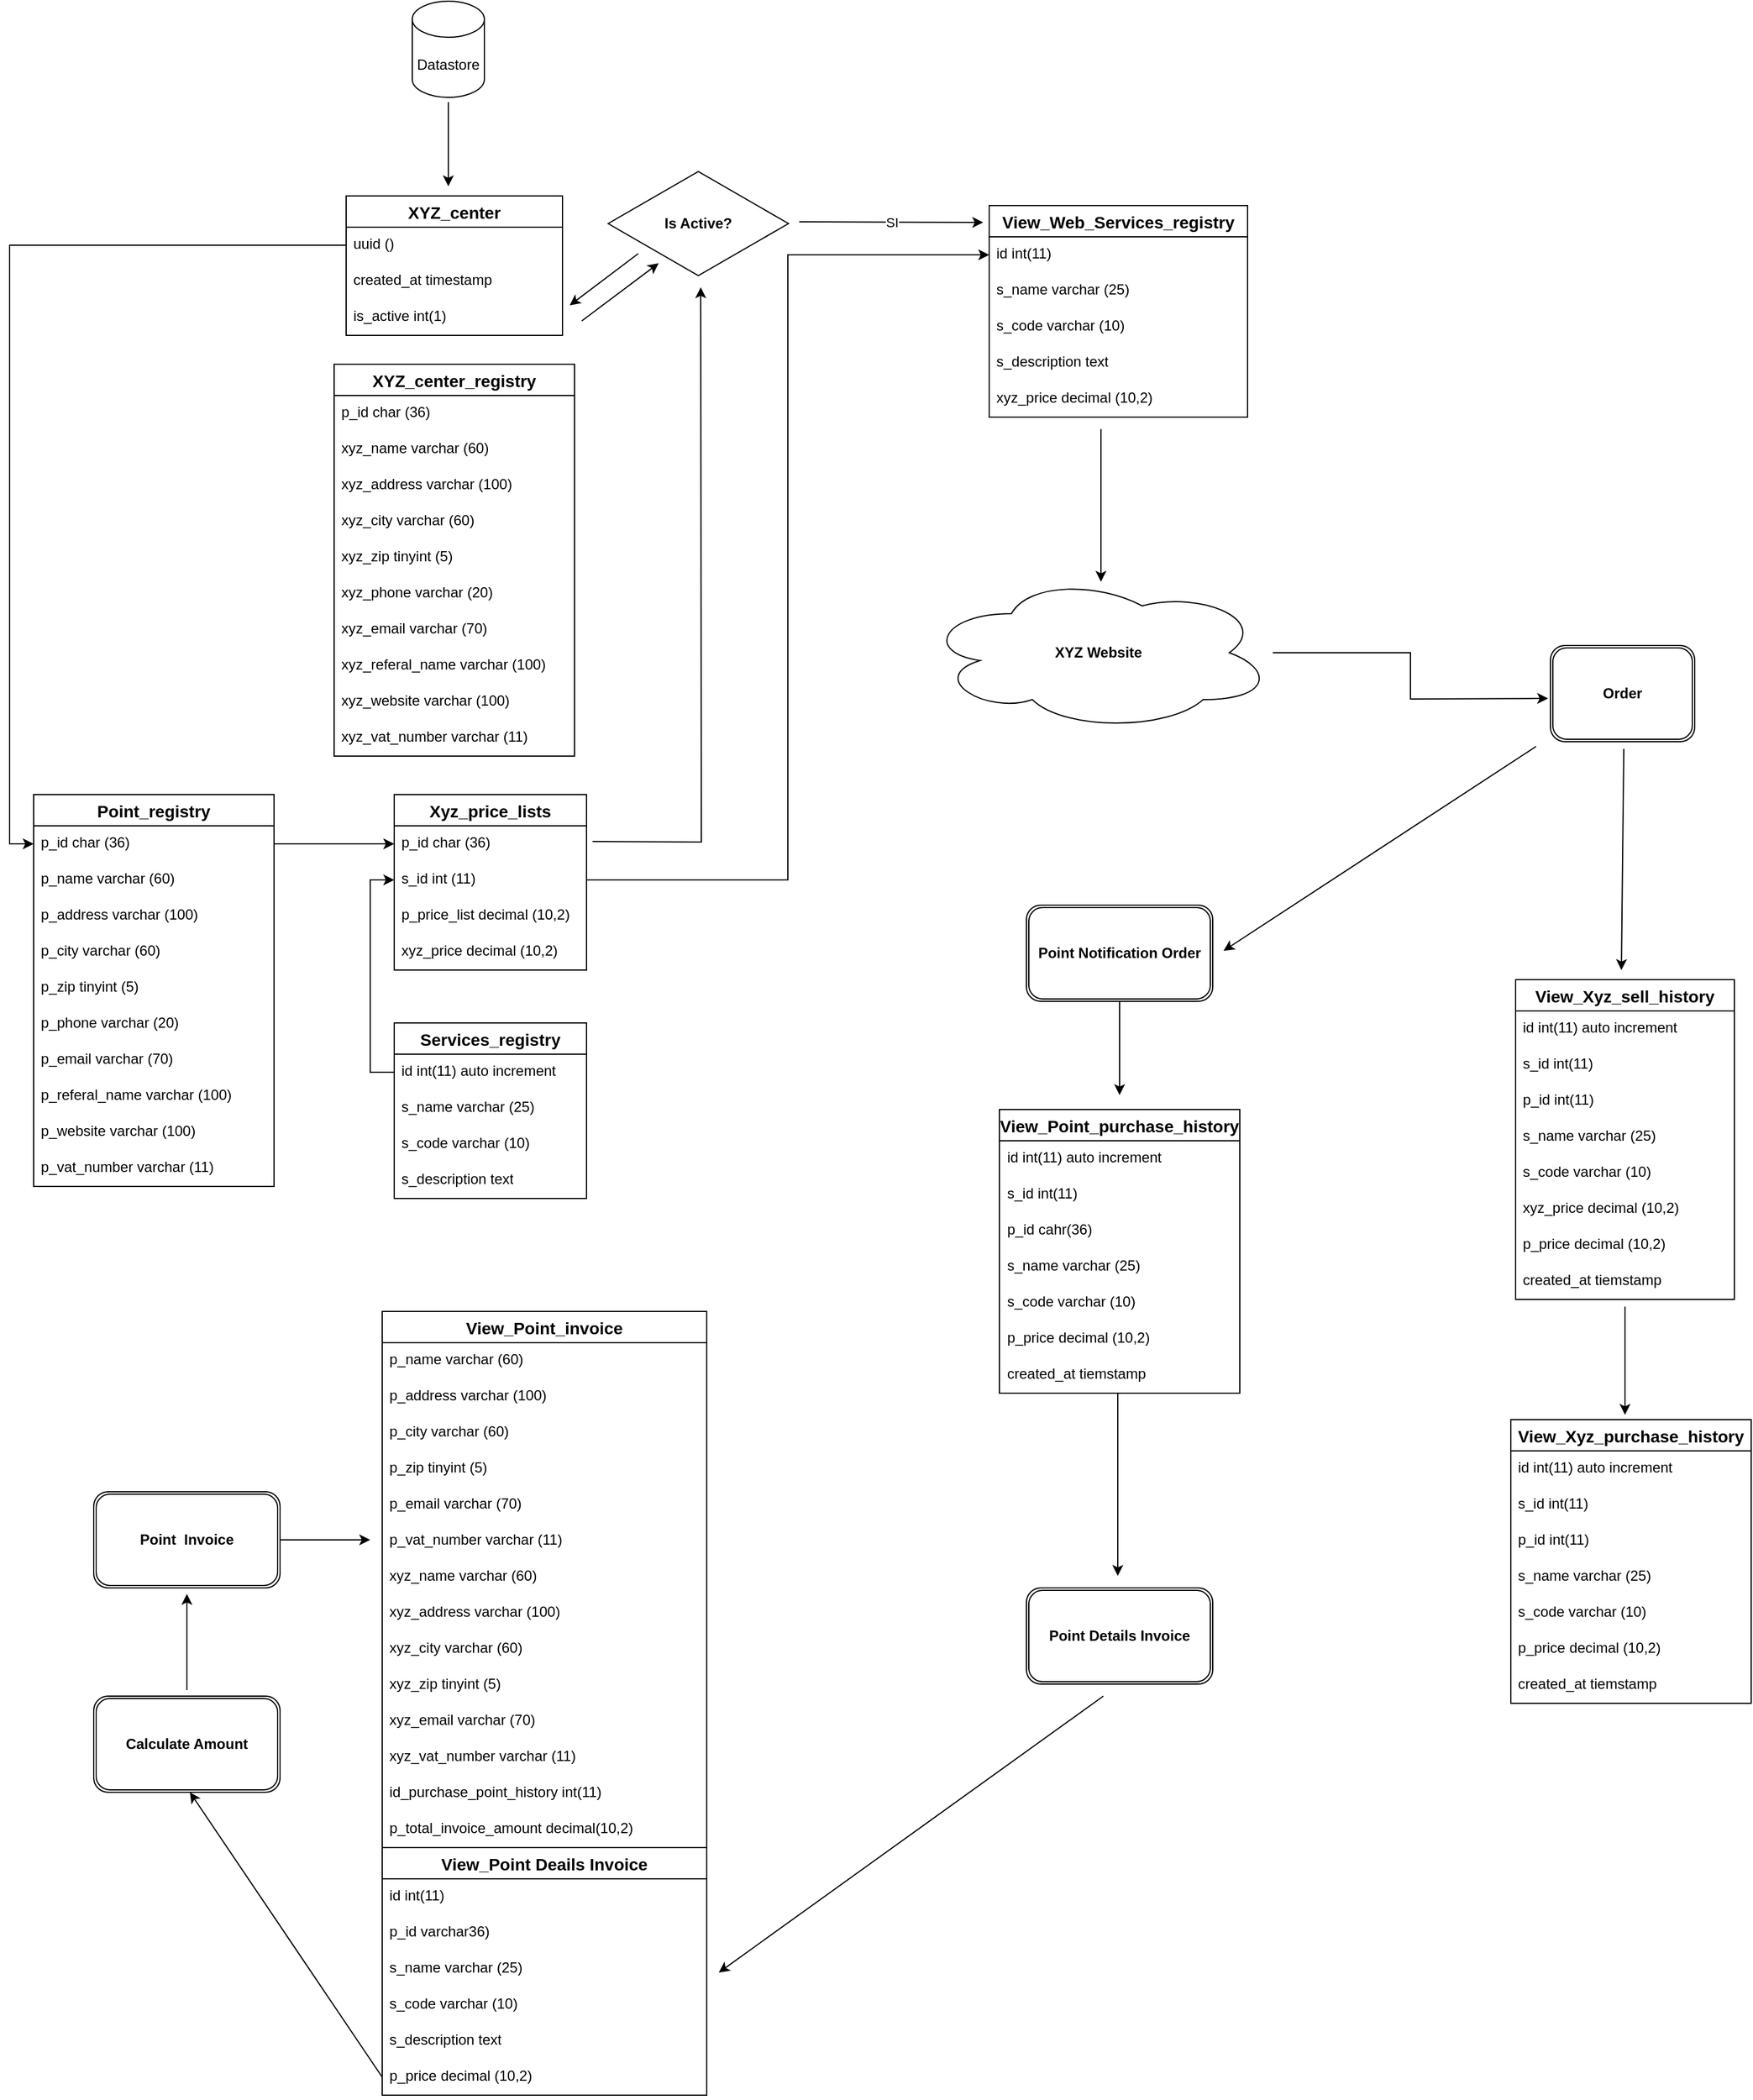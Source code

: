 <mxfile>
    <diagram id="R2lEEEUBdFMjLlhIrx00" name="Page-1">
        <mxGraphModel dx="1626" dy="781" grid="1" gridSize="10" guides="1" tooltips="1" connect="1" arrows="1" fold="1" page="1" pageScale="1" pageWidth="850" pageHeight="1100" math="0" shadow="0" extFonts="Permanent Marker^https://fonts.googleapis.com/css?family=Permanent+Marker">
            <root>
                <mxCell id="0"/>
                <mxCell id="1" parent="0"/>
                <mxCell id="jYnSXqMWfl1bCYmJcQ2L-8" value="XYZ_center" style="swimlane;fontStyle=1;childLayout=stackLayout;horizontal=1;startSize=26;horizontalStack=0;resizeParent=1;resizeParentMax=0;resizeLast=0;collapsible=1;marginBottom=0;align=center;fontSize=14;" parent="1" vertex="1">
                    <mxGeometry x="340" y="172" width="180" height="116" as="geometry"/>
                </mxCell>
                <mxCell id="jYnSXqMWfl1bCYmJcQ2L-9" value="uuid ()" style="text;strokeColor=none;fillColor=none;spacingLeft=4;spacingRight=4;overflow=hidden;rotatable=0;points=[[0,0.5],[1,0.5]];portConstraint=eastwest;fontSize=12;whiteSpace=wrap;html=1;" parent="jYnSXqMWfl1bCYmJcQ2L-8" vertex="1">
                    <mxGeometry y="26" width="180" height="30" as="geometry"/>
                </mxCell>
                <mxCell id="jYnSXqMWfl1bCYmJcQ2L-11" value="created_at timestamp" style="text;strokeColor=none;fillColor=none;spacingLeft=4;spacingRight=4;overflow=hidden;rotatable=0;points=[[0,0.5],[1,0.5]];portConstraint=eastwest;fontSize=12;whiteSpace=wrap;html=1;" parent="jYnSXqMWfl1bCYmJcQ2L-8" vertex="1">
                    <mxGeometry y="56" width="180" height="30" as="geometry"/>
                </mxCell>
                <mxCell id="jYnSXqMWfl1bCYmJcQ2L-83" value="is_active int(1)" style="text;strokeColor=none;fillColor=none;spacingLeft=4;spacingRight=4;overflow=hidden;rotatable=0;points=[[0,0.5],[1,0.5]];portConstraint=eastwest;fontSize=12;whiteSpace=wrap;html=1;" parent="jYnSXqMWfl1bCYmJcQ2L-8" vertex="1">
                    <mxGeometry y="86" width="180" height="30" as="geometry"/>
                </mxCell>
                <mxCell id="jYnSXqMWfl1bCYmJcQ2L-17" value="Datastore" style="shape=cylinder3;whiteSpace=wrap;html=1;boundedLbl=1;backgroundOutline=1;size=15;" parent="1" vertex="1">
                    <mxGeometry x="395" y="10" width="60" height="80" as="geometry"/>
                </mxCell>
                <mxCell id="jYnSXqMWfl1bCYmJcQ2L-20" value="" style="endArrow=classic;html=1;rounded=0;" parent="1" edge="1">
                    <mxGeometry width="50" height="50" relative="1" as="geometry">
                        <mxPoint x="425" y="94" as="sourcePoint"/>
                        <mxPoint x="425" y="164" as="targetPoint"/>
                    </mxGeometry>
                </mxCell>
                <mxCell id="jYnSXqMWfl1bCYmJcQ2L-21" value="Point_registry" style="swimlane;fontStyle=1;childLayout=stackLayout;horizontal=1;startSize=26;horizontalStack=0;resizeParent=1;resizeParentMax=0;resizeLast=0;collapsible=1;marginBottom=0;align=center;fontSize=14;" parent="1" vertex="1">
                    <mxGeometry x="80" y="670" width="200" height="326" as="geometry">
                        <mxRectangle x="70" y="280" width="80" height="30" as="alternateBounds"/>
                    </mxGeometry>
                </mxCell>
                <mxCell id="jYnSXqMWfl1bCYmJcQ2L-22" value="p_id char (36)" style="text;strokeColor=none;fillColor=none;spacingLeft=4;spacingRight=4;overflow=hidden;rotatable=0;points=[[0,0.5],[1,0.5]];portConstraint=eastwest;fontSize=12;whiteSpace=wrap;html=1;" parent="jYnSXqMWfl1bCYmJcQ2L-21" vertex="1">
                    <mxGeometry y="26" width="200" height="30" as="geometry"/>
                </mxCell>
                <mxCell id="jYnSXqMWfl1bCYmJcQ2L-23" value="p_name varchar (60)" style="text;strokeColor=none;fillColor=none;spacingLeft=4;spacingRight=4;overflow=hidden;rotatable=1;points=[[0,0.5],[1,0.5]];portConstraint=eastwest;fontSize=12;whiteSpace=wrap;html=1;movable=1;resizable=1;deletable=1;editable=1;locked=0;connectable=1;" parent="jYnSXqMWfl1bCYmJcQ2L-21" vertex="1">
                    <mxGeometry y="56" width="200" height="30" as="geometry"/>
                </mxCell>
                <mxCell id="jYnSXqMWfl1bCYmJcQ2L-29" value="p_address varchar (100)" style="text;strokeColor=none;fillColor=none;spacingLeft=4;spacingRight=4;overflow=hidden;rotatable=1;points=[[0,0.5],[1,0.5]];portConstraint=eastwest;fontSize=12;whiteSpace=wrap;html=1;movable=1;resizable=1;deletable=1;editable=1;locked=0;connectable=1;" parent="jYnSXqMWfl1bCYmJcQ2L-21" vertex="1">
                    <mxGeometry y="86" width="200" height="30" as="geometry"/>
                </mxCell>
                <mxCell id="jYnSXqMWfl1bCYmJcQ2L-30" value="p_city varchar (60)" style="text;strokeColor=none;fillColor=none;spacingLeft=4;spacingRight=4;overflow=hidden;rotatable=1;points=[[0,0.5],[1,0.5]];portConstraint=eastwest;fontSize=12;whiteSpace=wrap;html=1;movable=1;resizable=1;deletable=1;editable=1;locked=0;connectable=1;" parent="jYnSXqMWfl1bCYmJcQ2L-21" vertex="1">
                    <mxGeometry y="116" width="200" height="30" as="geometry"/>
                </mxCell>
                <mxCell id="jYnSXqMWfl1bCYmJcQ2L-31" value="p_zip tinyint (5)" style="text;strokeColor=none;fillColor=none;spacingLeft=4;spacingRight=4;overflow=hidden;rotatable=1;points=[[0,0.5],[1,0.5]];portConstraint=eastwest;fontSize=12;whiteSpace=wrap;html=1;movable=1;resizable=1;deletable=1;editable=1;locked=0;connectable=1;" parent="jYnSXqMWfl1bCYmJcQ2L-21" vertex="1">
                    <mxGeometry y="146" width="200" height="30" as="geometry"/>
                </mxCell>
                <mxCell id="jYnSXqMWfl1bCYmJcQ2L-32" value="p_phone varchar (20)" style="text;strokeColor=none;fillColor=none;spacingLeft=4;spacingRight=4;overflow=hidden;rotatable=1;points=[[0,0.5],[1,0.5]];portConstraint=eastwest;fontSize=12;whiteSpace=wrap;html=1;movable=1;resizable=1;deletable=1;editable=1;locked=0;connectable=1;" parent="jYnSXqMWfl1bCYmJcQ2L-21" vertex="1">
                    <mxGeometry y="176" width="200" height="30" as="geometry"/>
                </mxCell>
                <mxCell id="jYnSXqMWfl1bCYmJcQ2L-33" value="p_email varchar (70)" style="text;strokeColor=none;fillColor=none;spacingLeft=4;spacingRight=4;overflow=hidden;rotatable=1;points=[[0,0.5],[1,0.5]];portConstraint=eastwest;fontSize=12;whiteSpace=wrap;html=1;movable=1;resizable=1;deletable=1;editable=1;locked=0;connectable=1;" parent="jYnSXqMWfl1bCYmJcQ2L-21" vertex="1">
                    <mxGeometry y="206" width="200" height="30" as="geometry"/>
                </mxCell>
                <mxCell id="jYnSXqMWfl1bCYmJcQ2L-34" value="p_referal_name varchar (100)" style="text;strokeColor=none;fillColor=none;spacingLeft=4;spacingRight=4;overflow=hidden;rotatable=1;points=[[0,0.5],[1,0.5]];portConstraint=eastwest;fontSize=12;whiteSpace=wrap;html=1;movable=1;resizable=1;deletable=1;editable=1;locked=0;connectable=1;" parent="jYnSXqMWfl1bCYmJcQ2L-21" vertex="1">
                    <mxGeometry y="236" width="200" height="30" as="geometry"/>
                </mxCell>
                <mxCell id="jYnSXqMWfl1bCYmJcQ2L-36" value="p_website varchar (100)" style="text;strokeColor=none;fillColor=none;spacingLeft=4;spacingRight=4;overflow=hidden;rotatable=1;points=[[0,0.5],[1,0.5]];portConstraint=eastwest;fontSize=12;whiteSpace=wrap;html=1;movable=1;resizable=1;deletable=1;editable=1;locked=0;connectable=1;" parent="jYnSXqMWfl1bCYmJcQ2L-21" vertex="1">
                    <mxGeometry y="266" width="200" height="30" as="geometry"/>
                </mxCell>
                <mxCell id="jYnSXqMWfl1bCYmJcQ2L-49" value="p_vat_number varchar (11)" style="text;strokeColor=none;fillColor=none;spacingLeft=4;spacingRight=4;overflow=hidden;rotatable=1;points=[[0,0.5],[1,0.5]];portConstraint=eastwest;fontSize=12;whiteSpace=wrap;html=1;movable=1;resizable=1;deletable=1;editable=1;locked=0;connectable=1;" parent="jYnSXqMWfl1bCYmJcQ2L-21" vertex="1">
                    <mxGeometry y="296" width="200" height="30" as="geometry"/>
                </mxCell>
                <mxCell id="jYnSXqMWfl1bCYmJcQ2L-35" style="edgeStyle=orthogonalEdgeStyle;rounded=0;orthogonalLoop=1;jettySize=auto;html=1;entryX=0;entryY=0.5;entryDx=0;entryDy=0;" parent="1" source="jYnSXqMWfl1bCYmJcQ2L-9" target="jYnSXqMWfl1bCYmJcQ2L-22" edge="1">
                    <mxGeometry relative="1" as="geometry"/>
                </mxCell>
                <mxCell id="jYnSXqMWfl1bCYmJcQ2L-37" value="Services_registry" style="swimlane;fontStyle=1;childLayout=stackLayout;horizontal=1;startSize=26;horizontalStack=0;resizeParent=1;resizeParentMax=0;resizeLast=0;collapsible=1;marginBottom=0;align=center;fontSize=14;" parent="1" vertex="1">
                    <mxGeometry x="380" y="860" width="160" height="146" as="geometry"/>
                </mxCell>
                <mxCell id="jYnSXqMWfl1bCYmJcQ2L-38" value="id int(11) auto increment" style="text;strokeColor=none;fillColor=none;spacingLeft=4;spacingRight=4;overflow=hidden;rotatable=0;points=[[0,0.5],[1,0.5]];portConstraint=eastwest;fontSize=12;whiteSpace=wrap;html=1;" parent="jYnSXqMWfl1bCYmJcQ2L-37" vertex="1">
                    <mxGeometry y="26" width="160" height="30" as="geometry"/>
                </mxCell>
                <mxCell id="jYnSXqMWfl1bCYmJcQ2L-39" value="s_name varchar (25)" style="text;strokeColor=none;fillColor=none;spacingLeft=4;spacingRight=4;overflow=hidden;rotatable=0;points=[[0,0.5],[1,0.5]];portConstraint=eastwest;fontSize=12;whiteSpace=wrap;html=1;" parent="jYnSXqMWfl1bCYmJcQ2L-37" vertex="1">
                    <mxGeometry y="56" width="160" height="30" as="geometry"/>
                </mxCell>
                <mxCell id="jYnSXqMWfl1bCYmJcQ2L-40" value="s_code varchar (10)" style="text;strokeColor=none;fillColor=none;spacingLeft=4;spacingRight=4;overflow=hidden;rotatable=0;points=[[0,0.5],[1,0.5]];portConstraint=eastwest;fontSize=12;whiteSpace=wrap;html=1;" parent="jYnSXqMWfl1bCYmJcQ2L-37" vertex="1">
                    <mxGeometry y="86" width="160" height="30" as="geometry"/>
                </mxCell>
                <mxCell id="jYnSXqMWfl1bCYmJcQ2L-41" value="s_description text" style="text;strokeColor=none;fillColor=none;spacingLeft=4;spacingRight=4;overflow=hidden;rotatable=0;points=[[0,0.5],[1,0.5]];portConstraint=eastwest;fontSize=12;whiteSpace=wrap;html=1;" parent="jYnSXqMWfl1bCYmJcQ2L-37" vertex="1">
                    <mxGeometry y="116" width="160" height="30" as="geometry"/>
                </mxCell>
                <mxCell id="jYnSXqMWfl1bCYmJcQ2L-43" value="Xyz_price_lists" style="swimlane;fontStyle=1;childLayout=stackLayout;horizontal=1;startSize=26;horizontalStack=0;resizeParent=1;resizeParentMax=0;resizeLast=0;collapsible=1;marginBottom=0;align=center;fontSize=14;" parent="1" vertex="1">
                    <mxGeometry x="380" y="670" width="160" height="146" as="geometry"/>
                </mxCell>
                <mxCell id="jYnSXqMWfl1bCYmJcQ2L-90" style="edgeStyle=orthogonalEdgeStyle;rounded=0;orthogonalLoop=1;jettySize=auto;html=1;" parent="jYnSXqMWfl1bCYmJcQ2L-43" edge="1">
                    <mxGeometry relative="1" as="geometry">
                        <mxPoint x="255" y="-422" as="targetPoint"/>
                        <mxPoint x="165" y="39" as="sourcePoint"/>
                    </mxGeometry>
                </mxCell>
                <mxCell id="jYnSXqMWfl1bCYmJcQ2L-44" value="p_id char (36)" style="text;strokeColor=none;fillColor=none;spacingLeft=4;spacingRight=4;overflow=hidden;rotatable=0;points=[[0,0.5],[1,0.5]];portConstraint=eastwest;fontSize=12;whiteSpace=wrap;html=1;" parent="jYnSXqMWfl1bCYmJcQ2L-43" vertex="1">
                    <mxGeometry y="26" width="160" height="30" as="geometry"/>
                </mxCell>
                <mxCell id="jYnSXqMWfl1bCYmJcQ2L-45" value="s_id int (11)" style="text;strokeColor=none;fillColor=none;spacingLeft=4;spacingRight=4;overflow=hidden;rotatable=0;points=[[0,0.5],[1,0.5]];portConstraint=eastwest;fontSize=12;whiteSpace=wrap;html=1;" parent="jYnSXqMWfl1bCYmJcQ2L-43" vertex="1">
                    <mxGeometry y="56" width="160" height="30" as="geometry"/>
                </mxCell>
                <mxCell id="jYnSXqMWfl1bCYmJcQ2L-104" value="p_price_list decimal (10,2)" style="text;strokeColor=none;fillColor=none;spacingLeft=4;spacingRight=4;overflow=hidden;rotatable=0;points=[[0,0.5],[1,0.5]];portConstraint=eastwest;fontSize=12;whiteSpace=wrap;html=1;" parent="jYnSXqMWfl1bCYmJcQ2L-43" vertex="1">
                    <mxGeometry y="86" width="160" height="30" as="geometry"/>
                </mxCell>
                <mxCell id="jYnSXqMWfl1bCYmJcQ2L-105" value="xyz_price decimal (10,2)" style="text;strokeColor=none;fillColor=none;spacingLeft=4;spacingRight=4;overflow=hidden;rotatable=0;points=[[0,0.5],[1,0.5]];portConstraint=eastwest;fontSize=12;whiteSpace=wrap;html=1;" parent="jYnSXqMWfl1bCYmJcQ2L-43" vertex="1">
                    <mxGeometry y="116" width="160" height="30" as="geometry"/>
                </mxCell>
                <mxCell id="jYnSXqMWfl1bCYmJcQ2L-47" style="edgeStyle=orthogonalEdgeStyle;rounded=0;orthogonalLoop=1;jettySize=auto;html=1;entryX=0;entryY=0.5;entryDx=0;entryDy=0;" parent="1" source="jYnSXqMWfl1bCYmJcQ2L-22" target="jYnSXqMWfl1bCYmJcQ2L-44" edge="1">
                    <mxGeometry relative="1" as="geometry"/>
                </mxCell>
                <mxCell id="jYnSXqMWfl1bCYmJcQ2L-64" value="XYZ_center_registry" style="swimlane;fontStyle=1;childLayout=stackLayout;horizontal=1;startSize=26;horizontalStack=0;resizeParent=1;resizeParentMax=0;resizeLast=0;collapsible=1;marginBottom=0;align=center;fontSize=14;" parent="1" vertex="1">
                    <mxGeometry x="330" y="312" width="200" height="326" as="geometry">
                        <mxRectangle x="70" y="280" width="80" height="30" as="alternateBounds"/>
                    </mxGeometry>
                </mxCell>
                <mxCell id="jYnSXqMWfl1bCYmJcQ2L-65" value="p_id char (36)" style="text;strokeColor=none;fillColor=none;spacingLeft=4;spacingRight=4;overflow=hidden;rotatable=0;points=[[0,0.5],[1,0.5]];portConstraint=eastwest;fontSize=12;whiteSpace=wrap;html=1;" parent="jYnSXqMWfl1bCYmJcQ2L-64" vertex="1">
                    <mxGeometry y="26" width="200" height="30" as="geometry"/>
                </mxCell>
                <mxCell id="jYnSXqMWfl1bCYmJcQ2L-66" value="xyz_name varchar (60)" style="text;strokeColor=none;fillColor=none;spacingLeft=4;spacingRight=4;overflow=hidden;rotatable=1;points=[[0,0.5],[1,0.5]];portConstraint=eastwest;fontSize=12;whiteSpace=wrap;html=1;movable=1;resizable=1;deletable=1;editable=1;locked=0;connectable=1;" parent="jYnSXqMWfl1bCYmJcQ2L-64" vertex="1">
                    <mxGeometry y="56" width="200" height="30" as="geometry"/>
                </mxCell>
                <mxCell id="jYnSXqMWfl1bCYmJcQ2L-67" value="xyz_address varchar (100)" style="text;strokeColor=none;fillColor=none;spacingLeft=4;spacingRight=4;overflow=hidden;rotatable=1;points=[[0,0.5],[1,0.5]];portConstraint=eastwest;fontSize=12;whiteSpace=wrap;html=1;movable=1;resizable=1;deletable=1;editable=1;locked=0;connectable=1;" parent="jYnSXqMWfl1bCYmJcQ2L-64" vertex="1">
                    <mxGeometry y="86" width="200" height="30" as="geometry"/>
                </mxCell>
                <mxCell id="jYnSXqMWfl1bCYmJcQ2L-68" value="xyz_city varchar (60)" style="text;strokeColor=none;fillColor=none;spacingLeft=4;spacingRight=4;overflow=hidden;rotatable=1;points=[[0,0.5],[1,0.5]];portConstraint=eastwest;fontSize=12;whiteSpace=wrap;html=1;movable=1;resizable=1;deletable=1;editable=1;locked=0;connectable=1;" parent="jYnSXqMWfl1bCYmJcQ2L-64" vertex="1">
                    <mxGeometry y="116" width="200" height="30" as="geometry"/>
                </mxCell>
                <mxCell id="jYnSXqMWfl1bCYmJcQ2L-69" value="xyz_zip tinyint (5)" style="text;strokeColor=none;fillColor=none;spacingLeft=4;spacingRight=4;overflow=hidden;rotatable=1;points=[[0,0.5],[1,0.5]];portConstraint=eastwest;fontSize=12;whiteSpace=wrap;html=1;movable=1;resizable=1;deletable=1;editable=1;locked=0;connectable=1;" parent="jYnSXqMWfl1bCYmJcQ2L-64" vertex="1">
                    <mxGeometry y="146" width="200" height="30" as="geometry"/>
                </mxCell>
                <mxCell id="jYnSXqMWfl1bCYmJcQ2L-70" value="xyz_phone varchar (20)" style="text;strokeColor=none;fillColor=none;spacingLeft=4;spacingRight=4;overflow=hidden;rotatable=1;points=[[0,0.5],[1,0.5]];portConstraint=eastwest;fontSize=12;whiteSpace=wrap;html=1;movable=1;resizable=1;deletable=1;editable=1;locked=0;connectable=1;" parent="jYnSXqMWfl1bCYmJcQ2L-64" vertex="1">
                    <mxGeometry y="176" width="200" height="30" as="geometry"/>
                </mxCell>
                <mxCell id="jYnSXqMWfl1bCYmJcQ2L-71" value="xyz_email varchar (70)" style="text;strokeColor=none;fillColor=none;spacingLeft=4;spacingRight=4;overflow=hidden;rotatable=1;points=[[0,0.5],[1,0.5]];portConstraint=eastwest;fontSize=12;whiteSpace=wrap;html=1;movable=1;resizable=1;deletable=1;editable=1;locked=0;connectable=1;" parent="jYnSXqMWfl1bCYmJcQ2L-64" vertex="1">
                    <mxGeometry y="206" width="200" height="30" as="geometry"/>
                </mxCell>
                <mxCell id="jYnSXqMWfl1bCYmJcQ2L-72" value="xyz_referal_name varchar (100)" style="text;strokeColor=none;fillColor=none;spacingLeft=4;spacingRight=4;overflow=hidden;rotatable=1;points=[[0,0.5],[1,0.5]];portConstraint=eastwest;fontSize=12;whiteSpace=wrap;html=1;movable=1;resizable=1;deletable=1;editable=1;locked=0;connectable=1;" parent="jYnSXqMWfl1bCYmJcQ2L-64" vertex="1">
                    <mxGeometry y="236" width="200" height="30" as="geometry"/>
                </mxCell>
                <mxCell id="jYnSXqMWfl1bCYmJcQ2L-73" value="xyz_website varchar (100)" style="text;strokeColor=none;fillColor=none;spacingLeft=4;spacingRight=4;overflow=hidden;rotatable=1;points=[[0,0.5],[1,0.5]];portConstraint=eastwest;fontSize=12;whiteSpace=wrap;html=1;movable=1;resizable=1;deletable=1;editable=1;locked=0;connectable=1;" parent="jYnSXqMWfl1bCYmJcQ2L-64" vertex="1">
                    <mxGeometry y="266" width="200" height="30" as="geometry"/>
                </mxCell>
                <mxCell id="jYnSXqMWfl1bCYmJcQ2L-74" value="xyz_vat_number varchar (11)" style="text;strokeColor=none;fillColor=none;spacingLeft=4;spacingRight=4;overflow=hidden;rotatable=1;points=[[0,0.5],[1,0.5]];portConstraint=eastwest;fontSize=12;whiteSpace=wrap;html=1;movable=1;resizable=1;deletable=1;editable=1;locked=0;connectable=1;" parent="jYnSXqMWfl1bCYmJcQ2L-64" vertex="1">
                    <mxGeometry y="296" width="200" height="30" as="geometry"/>
                </mxCell>
                <mxCell id="jYnSXqMWfl1bCYmJcQ2L-160" style="edgeStyle=orthogonalEdgeStyle;rounded=0;orthogonalLoop=1;jettySize=auto;html=1;" parent="1" source="jYnSXqMWfl1bCYmJcQ2L-80" edge="1">
                    <mxGeometry relative="1" as="geometry">
                        <mxPoint x="1340" y="590" as="targetPoint"/>
                    </mxGeometry>
                </mxCell>
                <mxCell id="jYnSXqMWfl1bCYmJcQ2L-80" value="&lt;b&gt;XYZ Website&lt;/b&gt;" style="ellipse;shape=cloud;whiteSpace=wrap;html=1;" parent="1" vertex="1">
                    <mxGeometry x="821" y="487" width="290" height="130" as="geometry"/>
                </mxCell>
                <mxCell id="jYnSXqMWfl1bCYmJcQ2L-85" value="" style="endArrow=classic;html=1;rounded=0;" parent="1" edge="1">
                    <mxGeometry relative="1" as="geometry">
                        <mxPoint x="717" y="193.5" as="sourcePoint"/>
                        <mxPoint x="870" y="194" as="targetPoint"/>
                    </mxGeometry>
                </mxCell>
                <mxCell id="jYnSXqMWfl1bCYmJcQ2L-86" value="SI" style="edgeLabel;resizable=0;html=1;align=center;verticalAlign=middle;" parent="jYnSXqMWfl1bCYmJcQ2L-85" connectable="0" vertex="1">
                    <mxGeometry relative="1" as="geometry"/>
                </mxCell>
                <mxCell id="jYnSXqMWfl1bCYmJcQ2L-88" value="&lt;b&gt;Is Active?&lt;/b&gt;" style="html=1;whiteSpace=wrap;aspect=fixed;shape=isoRectangle;" parent="1" vertex="1">
                    <mxGeometry x="558" y="150" width="150" height="90" as="geometry"/>
                </mxCell>
                <mxCell id="jYnSXqMWfl1bCYmJcQ2L-92" value="" style="endArrow=classic;html=1;rounded=0;entryX=1;entryY=0.5;entryDx=0;entryDy=0;" parent="1" edge="1">
                    <mxGeometry width="50" height="50" relative="1" as="geometry">
                        <mxPoint x="583" y="220" as="sourcePoint"/>
                        <mxPoint x="526" y="263" as="targetPoint"/>
                    </mxGeometry>
                </mxCell>
                <mxCell id="jYnSXqMWfl1bCYmJcQ2L-97" value="" style="endArrow=classic;html=1;rounded=0;" parent="1" edge="1">
                    <mxGeometry width="50" height="50" relative="1" as="geometry">
                        <mxPoint x="536" y="276" as="sourcePoint"/>
                        <mxPoint x="600" y="228" as="targetPoint"/>
                    </mxGeometry>
                </mxCell>
                <mxCell id="jYnSXqMWfl1bCYmJcQ2L-109" style="edgeStyle=orthogonalEdgeStyle;rounded=0;orthogonalLoop=1;jettySize=auto;html=1;" parent="1" edge="1">
                    <mxGeometry relative="1" as="geometry">
                        <mxPoint x="968" y="366" as="sourcePoint"/>
                        <mxPoint x="968" y="493" as="targetPoint"/>
                    </mxGeometry>
                </mxCell>
                <mxCell id="jYnSXqMWfl1bCYmJcQ2L-98" value="View_Web_Services_registry" style="swimlane;fontStyle=1;childLayout=stackLayout;horizontal=1;startSize=26;horizontalStack=0;resizeParent=1;resizeParentMax=0;resizeLast=0;collapsible=1;marginBottom=0;align=center;fontSize=14;" parent="1" vertex="1">
                    <mxGeometry x="875" y="180" width="215" height="176" as="geometry"/>
                </mxCell>
                <mxCell id="jYnSXqMWfl1bCYmJcQ2L-99" value="id int(11)&amp;nbsp;" style="text;strokeColor=none;fillColor=none;spacingLeft=4;spacingRight=4;overflow=hidden;rotatable=0;points=[[0,0.5],[1,0.5]];portConstraint=eastwest;fontSize=12;whiteSpace=wrap;html=1;" parent="jYnSXqMWfl1bCYmJcQ2L-98" vertex="1">
                    <mxGeometry y="26" width="215" height="30" as="geometry"/>
                </mxCell>
                <mxCell id="jYnSXqMWfl1bCYmJcQ2L-100" value="s_name varchar (25)" style="text;strokeColor=none;fillColor=none;spacingLeft=4;spacingRight=4;overflow=hidden;rotatable=0;points=[[0,0.5],[1,0.5]];portConstraint=eastwest;fontSize=12;whiteSpace=wrap;html=1;" parent="jYnSXqMWfl1bCYmJcQ2L-98" vertex="1">
                    <mxGeometry y="56" width="215" height="30" as="geometry"/>
                </mxCell>
                <mxCell id="jYnSXqMWfl1bCYmJcQ2L-101" value="s_code varchar (10)" style="text;strokeColor=none;fillColor=none;spacingLeft=4;spacingRight=4;overflow=hidden;rotatable=0;points=[[0,0.5],[1,0.5]];portConstraint=eastwest;fontSize=12;whiteSpace=wrap;html=1;" parent="jYnSXqMWfl1bCYmJcQ2L-98" vertex="1">
                    <mxGeometry y="86" width="215" height="30" as="geometry"/>
                </mxCell>
                <mxCell id="jYnSXqMWfl1bCYmJcQ2L-102" value="s_description text" style="text;strokeColor=none;fillColor=none;spacingLeft=4;spacingRight=4;overflow=hidden;rotatable=0;points=[[0,0.5],[1,0.5]];portConstraint=eastwest;fontSize=12;whiteSpace=wrap;html=1;" parent="jYnSXqMWfl1bCYmJcQ2L-98" vertex="1">
                    <mxGeometry y="116" width="215" height="30" as="geometry"/>
                </mxCell>
                <mxCell id="jYnSXqMWfl1bCYmJcQ2L-103" value="xyz_price decimal (10,2)" style="text;strokeColor=none;fillColor=none;spacingLeft=4;spacingRight=4;overflow=hidden;rotatable=0;points=[[0,0.5],[1,0.5]];portConstraint=eastwest;fontSize=12;whiteSpace=wrap;html=1;" parent="jYnSXqMWfl1bCYmJcQ2L-98" vertex="1">
                    <mxGeometry y="146" width="215" height="30" as="geometry"/>
                </mxCell>
                <mxCell id="jYnSXqMWfl1bCYmJcQ2L-110" style="edgeStyle=orthogonalEdgeStyle;rounded=0;orthogonalLoop=1;jettySize=auto;html=1;entryX=0;entryY=0.5;entryDx=0;entryDy=0;" parent="1" source="jYnSXqMWfl1bCYmJcQ2L-45" target="jYnSXqMWfl1bCYmJcQ2L-99" edge="1">
                    <mxGeometry relative="1" as="geometry"/>
                </mxCell>
                <mxCell id="jYnSXqMWfl1bCYmJcQ2L-111" style="edgeStyle=orthogonalEdgeStyle;rounded=0;orthogonalLoop=1;jettySize=auto;html=1;entryX=0;entryY=0.5;entryDx=0;entryDy=0;" parent="1" source="jYnSXqMWfl1bCYmJcQ2L-38" target="jYnSXqMWfl1bCYmJcQ2L-45" edge="1">
                    <mxGeometry relative="1" as="geometry"/>
                </mxCell>
                <mxCell id="jYnSXqMWfl1bCYmJcQ2L-113" value="&lt;b&gt;Order&lt;/b&gt;" style="shape=ext;double=1;rounded=1;whiteSpace=wrap;html=1;" parent="1" vertex="1">
                    <mxGeometry x="1342" y="546" width="120" height="80" as="geometry"/>
                </mxCell>
                <mxCell id="jYnSXqMWfl1bCYmJcQ2L-115" value="" style="endArrow=classic;html=1;rounded=0;" parent="1" edge="1">
                    <mxGeometry width="50" height="50" relative="1" as="geometry">
                        <mxPoint x="1403" y="632" as="sourcePoint"/>
                        <mxPoint x="1401" y="816" as="targetPoint"/>
                    </mxGeometry>
                </mxCell>
                <mxCell id="13" style="edgeStyle=none;html=1;" parent="1" edge="1">
                    <mxGeometry relative="1" as="geometry">
                        <mxPoint x="1404" y="1186" as="targetPoint"/>
                        <mxPoint x="1404" y="1096" as="sourcePoint"/>
                    </mxGeometry>
                </mxCell>
                <mxCell id="jYnSXqMWfl1bCYmJcQ2L-116" value="View_Xyz_sell_history" style="swimlane;fontStyle=1;childLayout=stackLayout;horizontal=1;startSize=26;horizontalStack=0;resizeParent=1;resizeParentMax=0;resizeLast=0;collapsible=1;marginBottom=0;align=center;fontSize=14;" parent="1" vertex="1">
                    <mxGeometry x="1313" y="824" width="182" height="266" as="geometry"/>
                </mxCell>
                <mxCell id="jYnSXqMWfl1bCYmJcQ2L-117" value="id int(11) auto increment" style="text;strokeColor=none;fillColor=none;spacingLeft=4;spacingRight=4;overflow=hidden;rotatable=0;points=[[0,0.5],[1,0.5]];portConstraint=eastwest;fontSize=12;whiteSpace=wrap;html=1;" parent="jYnSXqMWfl1bCYmJcQ2L-116" vertex="1">
                    <mxGeometry y="26" width="182" height="30" as="geometry"/>
                </mxCell>
                <mxCell id="jYnSXqMWfl1bCYmJcQ2L-124" value="s_id int(11)" style="text;strokeColor=none;fillColor=none;spacingLeft=4;spacingRight=4;overflow=hidden;rotatable=0;points=[[0,0.5],[1,0.5]];portConstraint=eastwest;fontSize=12;whiteSpace=wrap;html=1;" parent="jYnSXqMWfl1bCYmJcQ2L-116" vertex="1">
                    <mxGeometry y="56" width="182" height="30" as="geometry"/>
                </mxCell>
                <mxCell id="jYnSXqMWfl1bCYmJcQ2L-125" value="p_id int(11)" style="text;strokeColor=none;fillColor=none;spacingLeft=4;spacingRight=4;overflow=hidden;rotatable=0;points=[[0,0.5],[1,0.5]];portConstraint=eastwest;fontSize=12;whiteSpace=wrap;html=1;" parent="jYnSXqMWfl1bCYmJcQ2L-116" vertex="1">
                    <mxGeometry y="86" width="182" height="30" as="geometry"/>
                </mxCell>
                <mxCell id="jYnSXqMWfl1bCYmJcQ2L-118" value="s_name varchar (25)" style="text;strokeColor=none;fillColor=none;spacingLeft=4;spacingRight=4;overflow=hidden;rotatable=0;points=[[0,0.5],[1,0.5]];portConstraint=eastwest;fontSize=12;whiteSpace=wrap;html=1;" parent="jYnSXqMWfl1bCYmJcQ2L-116" vertex="1">
                    <mxGeometry y="116" width="182" height="30" as="geometry"/>
                </mxCell>
                <mxCell id="jYnSXqMWfl1bCYmJcQ2L-119" value="s_code varchar (10)" style="text;strokeColor=none;fillColor=none;spacingLeft=4;spacingRight=4;overflow=hidden;rotatable=0;points=[[0,0.5],[1,0.5]];portConstraint=eastwest;fontSize=12;whiteSpace=wrap;html=1;" parent="jYnSXqMWfl1bCYmJcQ2L-116" vertex="1">
                    <mxGeometry y="146" width="182" height="30" as="geometry"/>
                </mxCell>
                <mxCell id="jYnSXqMWfl1bCYmJcQ2L-121" value="xyz_price decimal (10,2)" style="text;strokeColor=none;fillColor=none;spacingLeft=4;spacingRight=4;overflow=hidden;rotatable=0;points=[[0,0.5],[1,0.5]];portConstraint=eastwest;fontSize=12;whiteSpace=wrap;html=1;" parent="jYnSXqMWfl1bCYmJcQ2L-116" vertex="1">
                    <mxGeometry y="176" width="182" height="30" as="geometry"/>
                </mxCell>
                <mxCell id="jYnSXqMWfl1bCYmJcQ2L-155" value="p_price decimal (10,2)" style="text;strokeColor=none;fillColor=none;spacingLeft=4;spacingRight=4;overflow=hidden;rotatable=0;points=[[0,0.5],[1,0.5]];portConstraint=eastwest;fontSize=12;whiteSpace=wrap;html=1;" parent="jYnSXqMWfl1bCYmJcQ2L-116" vertex="1">
                    <mxGeometry y="206" width="182" height="30" as="geometry"/>
                </mxCell>
                <mxCell id="jYnSXqMWfl1bCYmJcQ2L-123" value="created_at tiemstamp" style="text;strokeColor=none;fillColor=none;spacingLeft=4;spacingRight=4;overflow=hidden;rotatable=0;points=[[0,0.5],[1,0.5]];portConstraint=eastwest;fontSize=12;whiteSpace=wrap;html=1;" parent="jYnSXqMWfl1bCYmJcQ2L-116" vertex="1">
                    <mxGeometry y="236" width="182" height="30" as="geometry"/>
                </mxCell>
                <mxCell id="jYnSXqMWfl1bCYmJcQ2L-134" value="View_Point_invoice" style="swimlane;fontStyle=1;childLayout=stackLayout;horizontal=1;startSize=26;horizontalStack=0;resizeParent=1;resizeParentMax=0;resizeLast=0;collapsible=1;marginBottom=0;align=center;fontSize=14;" parent="1" vertex="1">
                    <mxGeometry x="370" y="1100" width="270" height="446" as="geometry">
                        <mxRectangle x="70" y="280" width="80" height="30" as="alternateBounds"/>
                    </mxGeometry>
                </mxCell>
                <mxCell id="jYnSXqMWfl1bCYmJcQ2L-136" value="p_name varchar (60)" style="text;strokeColor=none;fillColor=none;spacingLeft=4;spacingRight=4;overflow=hidden;rotatable=1;points=[[0,0.5],[1,0.5]];portConstraint=eastwest;fontSize=12;whiteSpace=wrap;html=1;movable=1;resizable=1;deletable=1;editable=1;locked=0;connectable=1;" parent="jYnSXqMWfl1bCYmJcQ2L-134" vertex="1">
                    <mxGeometry y="26" width="270" height="30" as="geometry"/>
                </mxCell>
                <mxCell id="jYnSXqMWfl1bCYmJcQ2L-137" value="p_address varchar (100)" style="text;strokeColor=none;fillColor=none;spacingLeft=4;spacingRight=4;overflow=hidden;rotatable=1;points=[[0,0.5],[1,0.5]];portConstraint=eastwest;fontSize=12;whiteSpace=wrap;html=1;movable=1;resizable=1;deletable=1;editable=1;locked=0;connectable=1;" parent="jYnSXqMWfl1bCYmJcQ2L-134" vertex="1">
                    <mxGeometry y="56" width="270" height="30" as="geometry"/>
                </mxCell>
                <mxCell id="jYnSXqMWfl1bCYmJcQ2L-138" value="p_city varchar (60)" style="text;strokeColor=none;fillColor=none;spacingLeft=4;spacingRight=4;overflow=hidden;rotatable=1;points=[[0,0.5],[1,0.5]];portConstraint=eastwest;fontSize=12;whiteSpace=wrap;html=1;movable=1;resizable=1;deletable=1;editable=1;locked=0;connectable=1;" parent="jYnSXqMWfl1bCYmJcQ2L-134" vertex="1">
                    <mxGeometry y="86" width="270" height="30" as="geometry"/>
                </mxCell>
                <mxCell id="jYnSXqMWfl1bCYmJcQ2L-139" value="p_zip tinyint (5)" style="text;strokeColor=none;fillColor=none;spacingLeft=4;spacingRight=4;overflow=hidden;rotatable=1;points=[[0,0.5],[1,0.5]];portConstraint=eastwest;fontSize=12;whiteSpace=wrap;html=1;movable=1;resizable=1;deletable=1;editable=1;locked=0;connectable=1;" parent="jYnSXqMWfl1bCYmJcQ2L-134" vertex="1">
                    <mxGeometry y="116" width="270" height="30" as="geometry"/>
                </mxCell>
                <mxCell id="jYnSXqMWfl1bCYmJcQ2L-141" value="p_email varchar (70)" style="text;strokeColor=none;fillColor=none;spacingLeft=4;spacingRight=4;overflow=hidden;rotatable=1;points=[[0,0.5],[1,0.5]];portConstraint=eastwest;fontSize=12;whiteSpace=wrap;html=1;movable=1;resizable=1;deletable=1;editable=1;locked=0;connectable=1;" parent="jYnSXqMWfl1bCYmJcQ2L-134" vertex="1">
                    <mxGeometry y="146" width="270" height="30" as="geometry"/>
                </mxCell>
                <mxCell id="jYnSXqMWfl1bCYmJcQ2L-144" value="p_vat_number varchar (11)" style="text;strokeColor=none;fillColor=none;spacingLeft=4;spacingRight=4;overflow=hidden;rotatable=1;points=[[0,0.5],[1,0.5]];portConstraint=eastwest;fontSize=12;whiteSpace=wrap;html=1;movable=1;resizable=1;deletable=1;editable=1;locked=0;connectable=1;" parent="jYnSXqMWfl1bCYmJcQ2L-134" vertex="1">
                    <mxGeometry y="176" width="270" height="30" as="geometry"/>
                </mxCell>
                <mxCell id="jYnSXqMWfl1bCYmJcQ2L-166" value="xyz_name varchar (60)" style="text;strokeColor=none;fillColor=none;spacingLeft=4;spacingRight=4;overflow=hidden;rotatable=1;points=[[0,0.5],[1,0.5]];portConstraint=eastwest;fontSize=12;whiteSpace=wrap;html=1;movable=1;resizable=1;deletable=1;editable=1;locked=0;connectable=1;" parent="jYnSXqMWfl1bCYmJcQ2L-134" vertex="1">
                    <mxGeometry y="206" width="270" height="30" as="geometry"/>
                </mxCell>
                <mxCell id="jYnSXqMWfl1bCYmJcQ2L-182" value="xyz_address varchar (100)" style="text;strokeColor=none;fillColor=none;spacingLeft=4;spacingRight=4;overflow=hidden;rotatable=1;points=[[0,0.5],[1,0.5]];portConstraint=eastwest;fontSize=12;whiteSpace=wrap;html=1;movable=1;resizable=1;deletable=1;editable=1;locked=0;connectable=1;" parent="jYnSXqMWfl1bCYmJcQ2L-134" vertex="1">
                    <mxGeometry y="236" width="270" height="30" as="geometry"/>
                </mxCell>
                <mxCell id="jYnSXqMWfl1bCYmJcQ2L-186" value="xyz_city varchar (60)" style="text;strokeColor=none;fillColor=none;spacingLeft=4;spacingRight=4;overflow=hidden;rotatable=1;points=[[0,0.5],[1,0.5]];portConstraint=eastwest;fontSize=12;whiteSpace=wrap;html=1;movable=1;resizable=1;deletable=1;editable=1;locked=0;connectable=1;" parent="jYnSXqMWfl1bCYmJcQ2L-134" vertex="1">
                    <mxGeometry y="266" width="270" height="30" as="geometry"/>
                </mxCell>
                <mxCell id="jYnSXqMWfl1bCYmJcQ2L-184" value="xyz_zip tinyint (5)" style="text;strokeColor=none;fillColor=none;spacingLeft=4;spacingRight=4;overflow=hidden;rotatable=1;points=[[0,0.5],[1,0.5]];portConstraint=eastwest;fontSize=12;whiteSpace=wrap;html=1;movable=1;resizable=1;deletable=1;editable=1;locked=0;connectable=1;" parent="jYnSXqMWfl1bCYmJcQ2L-134" vertex="1">
                    <mxGeometry y="296" width="270" height="30" as="geometry"/>
                </mxCell>
                <mxCell id="jYnSXqMWfl1bCYmJcQ2L-185" value="xyz_email varchar (70)" style="text;strokeColor=none;fillColor=none;spacingLeft=4;spacingRight=4;overflow=hidden;rotatable=1;points=[[0,0.5],[1,0.5]];portConstraint=eastwest;fontSize=12;whiteSpace=wrap;html=1;movable=1;resizable=1;deletable=1;editable=1;locked=0;connectable=1;" parent="jYnSXqMWfl1bCYmJcQ2L-134" vertex="1">
                    <mxGeometry y="326" width="270" height="30" as="geometry"/>
                </mxCell>
                <mxCell id="jYnSXqMWfl1bCYmJcQ2L-187" value="xyz_vat_number varchar (11)" style="text;strokeColor=none;fillColor=none;spacingLeft=4;spacingRight=4;overflow=hidden;rotatable=1;points=[[0,0.5],[1,0.5]];portConstraint=eastwest;fontSize=12;whiteSpace=wrap;html=1;movable=1;resizable=1;deletable=1;editable=1;locked=0;connectable=1;" parent="jYnSXqMWfl1bCYmJcQ2L-134" vertex="1">
                    <mxGeometry y="356" width="270" height="30" as="geometry"/>
                </mxCell>
                <mxCell id="jYnSXqMWfl1bCYmJcQ2L-188" value="id_purchase_point_history int(11)" style="text;strokeColor=none;fillColor=none;spacingLeft=4;spacingRight=4;overflow=hidden;rotatable=1;points=[[0,0.5],[1,0.5]];portConstraint=eastwest;fontSize=12;whiteSpace=wrap;html=1;movable=1;resizable=1;deletable=1;editable=1;locked=0;connectable=1;" parent="jYnSXqMWfl1bCYmJcQ2L-134" vertex="1">
                    <mxGeometry y="386" width="270" height="30" as="geometry"/>
                </mxCell>
                <mxCell id="jYnSXqMWfl1bCYmJcQ2L-190" value="p_total_invoice_amount decimal(10,2)&lt;br&gt;" style="text;strokeColor=none;fillColor=none;spacingLeft=4;spacingRight=4;overflow=hidden;rotatable=1;points=[[0,0.5],[1,0.5]];portConstraint=eastwest;fontSize=12;whiteSpace=wrap;html=1;movable=1;resizable=1;deletable=1;editable=1;locked=0;connectable=1;" parent="jYnSXqMWfl1bCYmJcQ2L-134" vertex="1">
                    <mxGeometry y="416" width="270" height="30" as="geometry"/>
                </mxCell>
                <mxCell id="15" style="edgeStyle=none;html=1;" parent="1" edge="1">
                    <mxGeometry relative="1" as="geometry">
                        <mxPoint x="982" y="1320" as="targetPoint"/>
                        <mxPoint x="982" y="1168" as="sourcePoint"/>
                    </mxGeometry>
                </mxCell>
                <mxCell id="jYnSXqMWfl1bCYmJcQ2L-146" value="View_Point_purchase_history" style="swimlane;fontStyle=1;childLayout=stackLayout;horizontal=1;startSize=26;horizontalStack=0;resizeParent=1;resizeParentMax=0;resizeLast=0;collapsible=1;marginBottom=0;align=center;fontSize=14;" parent="1" vertex="1">
                    <mxGeometry x="883.5" y="932" width="200" height="236" as="geometry"/>
                </mxCell>
                <mxCell id="jYnSXqMWfl1bCYmJcQ2L-147" value="id int(11) auto increment" style="text;strokeColor=none;fillColor=none;spacingLeft=4;spacingRight=4;overflow=hidden;rotatable=0;points=[[0,0.5],[1,0.5]];portConstraint=eastwest;fontSize=12;whiteSpace=wrap;html=1;" parent="jYnSXqMWfl1bCYmJcQ2L-146" vertex="1">
                    <mxGeometry y="26" width="200" height="30" as="geometry"/>
                </mxCell>
                <mxCell id="jYnSXqMWfl1bCYmJcQ2L-148" value="s_id int(11)" style="text;strokeColor=none;fillColor=none;spacingLeft=4;spacingRight=4;overflow=hidden;rotatable=0;points=[[0,0.5],[1,0.5]];portConstraint=eastwest;fontSize=12;whiteSpace=wrap;html=1;" parent="jYnSXqMWfl1bCYmJcQ2L-146" vertex="1">
                    <mxGeometry y="56" width="200" height="30" as="geometry"/>
                </mxCell>
                <mxCell id="jYnSXqMWfl1bCYmJcQ2L-149" value="p_id cahr(36)" style="text;strokeColor=none;fillColor=none;spacingLeft=4;spacingRight=4;overflow=hidden;rotatable=0;points=[[0,0.5],[1,0.5]];portConstraint=eastwest;fontSize=12;whiteSpace=wrap;html=1;" parent="jYnSXqMWfl1bCYmJcQ2L-146" vertex="1">
                    <mxGeometry y="86" width="200" height="30" as="geometry"/>
                </mxCell>
                <mxCell id="jYnSXqMWfl1bCYmJcQ2L-150" value="s_name varchar (25)" style="text;strokeColor=none;fillColor=none;spacingLeft=4;spacingRight=4;overflow=hidden;rotatable=0;points=[[0,0.5],[1,0.5]];portConstraint=eastwest;fontSize=12;whiteSpace=wrap;html=1;" parent="jYnSXqMWfl1bCYmJcQ2L-146" vertex="1">
                    <mxGeometry y="116" width="200" height="30" as="geometry"/>
                </mxCell>
                <mxCell id="jYnSXqMWfl1bCYmJcQ2L-151" value="s_code varchar (10)" style="text;strokeColor=none;fillColor=none;spacingLeft=4;spacingRight=4;overflow=hidden;rotatable=0;points=[[0,0.5],[1,0.5]];portConstraint=eastwest;fontSize=12;whiteSpace=wrap;html=1;" parent="jYnSXqMWfl1bCYmJcQ2L-146" vertex="1">
                    <mxGeometry y="146" width="200" height="30" as="geometry"/>
                </mxCell>
                <mxCell id="jYnSXqMWfl1bCYmJcQ2L-152" value="p_price decimal (10,2)" style="text;strokeColor=none;fillColor=none;spacingLeft=4;spacingRight=4;overflow=hidden;rotatable=0;points=[[0,0.5],[1,0.5]];portConstraint=eastwest;fontSize=12;whiteSpace=wrap;html=1;" parent="jYnSXqMWfl1bCYmJcQ2L-146" vertex="1">
                    <mxGeometry y="176" width="200" height="30" as="geometry"/>
                </mxCell>
                <mxCell id="jYnSXqMWfl1bCYmJcQ2L-153" value="created_at tiemstamp" style="text;strokeColor=none;fillColor=none;spacingLeft=4;spacingRight=4;overflow=hidden;rotatable=0;points=[[0,0.5],[1,0.5]];portConstraint=eastwest;fontSize=12;whiteSpace=wrap;html=1;" parent="jYnSXqMWfl1bCYmJcQ2L-146" vertex="1">
                    <mxGeometry y="206" width="200" height="30" as="geometry"/>
                </mxCell>
                <mxCell id="jYnSXqMWfl1bCYmJcQ2L-164" style="edgeStyle=orthogonalEdgeStyle;rounded=0;orthogonalLoop=1;jettySize=auto;html=1;" parent="1" source="jYnSXqMWfl1bCYmJcQ2L-159" edge="1">
                    <mxGeometry relative="1" as="geometry">
                        <mxPoint x="983.5" y="920" as="targetPoint"/>
                    </mxGeometry>
                </mxCell>
                <mxCell id="jYnSXqMWfl1bCYmJcQ2L-159" value="&lt;b&gt;Point Notification Order&lt;/b&gt;" style="shape=ext;double=1;rounded=1;whiteSpace=wrap;html=1;" parent="1" vertex="1">
                    <mxGeometry x="906" y="762" width="155" height="80" as="geometry"/>
                </mxCell>
                <mxCell id="jYnSXqMWfl1bCYmJcQ2L-163" value="" style="endArrow=classic;html=1;rounded=0;" parent="1" edge="1">
                    <mxGeometry width="50" height="50" relative="1" as="geometry">
                        <mxPoint x="1330" y="630" as="sourcePoint"/>
                        <mxPoint x="1070" y="800" as="targetPoint"/>
                    </mxGeometry>
                </mxCell>
                <mxCell id="25" style="edgeStyle=none;html=1;" edge="1" parent="1">
                    <mxGeometry relative="1" as="geometry">
                        <mxPoint x="650" y="1650" as="targetPoint"/>
                        <mxPoint x="970" y="1420" as="sourcePoint"/>
                    </mxGeometry>
                </mxCell>
                <mxCell id="jYnSXqMWfl1bCYmJcQ2L-193" value="&lt;b&gt;Point Details Invoice&lt;/b&gt;" style="shape=ext;double=1;rounded=1;whiteSpace=wrap;html=1;" parent="1" vertex="1">
                    <mxGeometry x="906" y="1330" width="155" height="80" as="geometry"/>
                </mxCell>
                <mxCell id="jYnSXqMWfl1bCYmJcQ2L-196" value="View_Point Deails Invoice" style="swimlane;fontStyle=1;childLayout=stackLayout;horizontal=1;startSize=26;horizontalStack=0;resizeParent=1;resizeParentMax=0;resizeLast=0;collapsible=1;marginBottom=0;align=center;fontSize=14;" parent="1" vertex="1">
                    <mxGeometry x="370" y="1546" width="270" height="206" as="geometry"/>
                </mxCell>
                <mxCell id="jYnSXqMWfl1bCYmJcQ2L-197" value="id int(11)&amp;nbsp;" style="text;strokeColor=none;fillColor=none;spacingLeft=4;spacingRight=4;overflow=hidden;rotatable=0;points=[[0,0.5],[1,0.5]];portConstraint=eastwest;fontSize=12;whiteSpace=wrap;html=1;" parent="jYnSXqMWfl1bCYmJcQ2L-196" vertex="1">
                    <mxGeometry y="26" width="270" height="30" as="geometry"/>
                </mxCell>
                <mxCell id="22" value="p_id varchar36)" style="text;strokeColor=none;fillColor=none;spacingLeft=4;spacingRight=4;overflow=hidden;rotatable=0;points=[[0,0.5],[1,0.5]];portConstraint=eastwest;fontSize=12;whiteSpace=wrap;html=1;" vertex="1" parent="jYnSXqMWfl1bCYmJcQ2L-196">
                    <mxGeometry y="56" width="270" height="30" as="geometry"/>
                </mxCell>
                <mxCell id="jYnSXqMWfl1bCYmJcQ2L-198" value="s_name varchar (25)" style="text;strokeColor=none;fillColor=none;spacingLeft=4;spacingRight=4;overflow=hidden;rotatable=0;points=[[0,0.5],[1,0.5]];portConstraint=eastwest;fontSize=12;whiteSpace=wrap;html=1;" parent="jYnSXqMWfl1bCYmJcQ2L-196" vertex="1">
                    <mxGeometry y="86" width="270" height="30" as="geometry"/>
                </mxCell>
                <mxCell id="jYnSXqMWfl1bCYmJcQ2L-199" value="s_code varchar (10)" style="text;strokeColor=none;fillColor=none;spacingLeft=4;spacingRight=4;overflow=hidden;rotatable=0;points=[[0,0.5],[1,0.5]];portConstraint=eastwest;fontSize=12;whiteSpace=wrap;html=1;" parent="jYnSXqMWfl1bCYmJcQ2L-196" vertex="1">
                    <mxGeometry y="116" width="270" height="30" as="geometry"/>
                </mxCell>
                <mxCell id="jYnSXqMWfl1bCYmJcQ2L-200" value="s_description text" style="text;strokeColor=none;fillColor=none;spacingLeft=4;spacingRight=4;overflow=hidden;rotatable=0;points=[[0,0.5],[1,0.5]];portConstraint=eastwest;fontSize=12;whiteSpace=wrap;html=1;" parent="jYnSXqMWfl1bCYmJcQ2L-196" vertex="1">
                    <mxGeometry y="146" width="270" height="30" as="geometry"/>
                </mxCell>
                <mxCell id="jYnSXqMWfl1bCYmJcQ2L-204" value="p_price decimal (10,2)" style="text;strokeColor=none;fillColor=none;spacingLeft=4;spacingRight=4;overflow=hidden;rotatable=0;points=[[0,0.5],[1,0.5]];portConstraint=eastwest;fontSize=12;whiteSpace=wrap;html=1;" parent="jYnSXqMWfl1bCYmJcQ2L-196" vertex="1">
                    <mxGeometry y="176" width="270" height="30" as="geometry"/>
                </mxCell>
                <mxCell id="4" value="View_Xyz_purchase_history" style="swimlane;fontStyle=1;childLayout=stackLayout;horizontal=1;startSize=26;horizontalStack=0;resizeParent=1;resizeParentMax=0;resizeLast=0;collapsible=1;marginBottom=0;align=center;fontSize=14;" parent="1" vertex="1">
                    <mxGeometry x="1309" y="1190" width="200" height="236" as="geometry"/>
                </mxCell>
                <mxCell id="5" value="id int(11) auto increment" style="text;strokeColor=none;fillColor=none;spacingLeft=4;spacingRight=4;overflow=hidden;rotatable=0;points=[[0,0.5],[1,0.5]];portConstraint=eastwest;fontSize=12;whiteSpace=wrap;html=1;" parent="4" vertex="1">
                    <mxGeometry y="26" width="200" height="30" as="geometry"/>
                </mxCell>
                <mxCell id="6" value="s_id int(11)" style="text;strokeColor=none;fillColor=none;spacingLeft=4;spacingRight=4;overflow=hidden;rotatable=0;points=[[0,0.5],[1,0.5]];portConstraint=eastwest;fontSize=12;whiteSpace=wrap;html=1;" parent="4" vertex="1">
                    <mxGeometry y="56" width="200" height="30" as="geometry"/>
                </mxCell>
                <mxCell id="7" value="p_id int(11)" style="text;strokeColor=none;fillColor=none;spacingLeft=4;spacingRight=4;overflow=hidden;rotatable=0;points=[[0,0.5],[1,0.5]];portConstraint=eastwest;fontSize=12;whiteSpace=wrap;html=1;" parent="4" vertex="1">
                    <mxGeometry y="86" width="200" height="30" as="geometry"/>
                </mxCell>
                <mxCell id="8" value="s_name varchar (25)" style="text;strokeColor=none;fillColor=none;spacingLeft=4;spacingRight=4;overflow=hidden;rotatable=0;points=[[0,0.5],[1,0.5]];portConstraint=eastwest;fontSize=12;whiteSpace=wrap;html=1;" parent="4" vertex="1">
                    <mxGeometry y="116" width="200" height="30" as="geometry"/>
                </mxCell>
                <mxCell id="9" value="s_code varchar (10)" style="text;strokeColor=none;fillColor=none;spacingLeft=4;spacingRight=4;overflow=hidden;rotatable=0;points=[[0,0.5],[1,0.5]];portConstraint=eastwest;fontSize=12;whiteSpace=wrap;html=1;" parent="4" vertex="1">
                    <mxGeometry y="146" width="200" height="30" as="geometry"/>
                </mxCell>
                <mxCell id="10" value="p_price decimal (10,2)" style="text;strokeColor=none;fillColor=none;spacingLeft=4;spacingRight=4;overflow=hidden;rotatable=0;points=[[0,0.5],[1,0.5]];portConstraint=eastwest;fontSize=12;whiteSpace=wrap;html=1;" parent="4" vertex="1">
                    <mxGeometry y="176" width="200" height="30" as="geometry"/>
                </mxCell>
                <mxCell id="11" value="created_at tiemstamp" style="text;strokeColor=none;fillColor=none;spacingLeft=4;spacingRight=4;overflow=hidden;rotatable=0;points=[[0,0.5],[1,0.5]];portConstraint=eastwest;fontSize=12;whiteSpace=wrap;html=1;" parent="4" vertex="1">
                    <mxGeometry y="206" width="200" height="30" as="geometry"/>
                </mxCell>
                <mxCell id="31" style="edgeStyle=none;html=1;" edge="1" parent="1" source="19">
                    <mxGeometry relative="1" as="geometry">
                        <mxPoint x="360" y="1290" as="targetPoint"/>
                    </mxGeometry>
                </mxCell>
                <mxCell id="19" value="&lt;b&gt;Point&amp;nbsp; Invoice&lt;/b&gt;" style="shape=ext;double=1;rounded=1;whiteSpace=wrap;html=1;" vertex="1" parent="1">
                    <mxGeometry x="130" y="1250" width="155" height="80" as="geometry"/>
                </mxCell>
                <mxCell id="30" style="edgeStyle=none;html=1;" edge="1" parent="1">
                    <mxGeometry relative="1" as="geometry">
                        <mxPoint x="207.5" y="1335" as="targetPoint"/>
                        <mxPoint x="207.5" y="1415" as="sourcePoint"/>
                    </mxGeometry>
                </mxCell>
                <mxCell id="26" value="&lt;b&gt;Calculate Amount&lt;/b&gt;" style="shape=ext;double=1;rounded=1;whiteSpace=wrap;html=1;" vertex="1" parent="1">
                    <mxGeometry x="130" y="1420" width="155" height="80" as="geometry"/>
                </mxCell>
                <mxCell id="28" style="edgeStyle=none;html=1;exitX=0;exitY=0.5;exitDx=0;exitDy=0;" edge="1" parent="1" source="jYnSXqMWfl1bCYmJcQ2L-204">
                    <mxGeometry relative="1" as="geometry">
                        <mxPoint x="210" y="1500" as="targetPoint"/>
                    </mxGeometry>
                </mxCell>
            </root>
        </mxGraphModel>
    </diagram>
</mxfile>